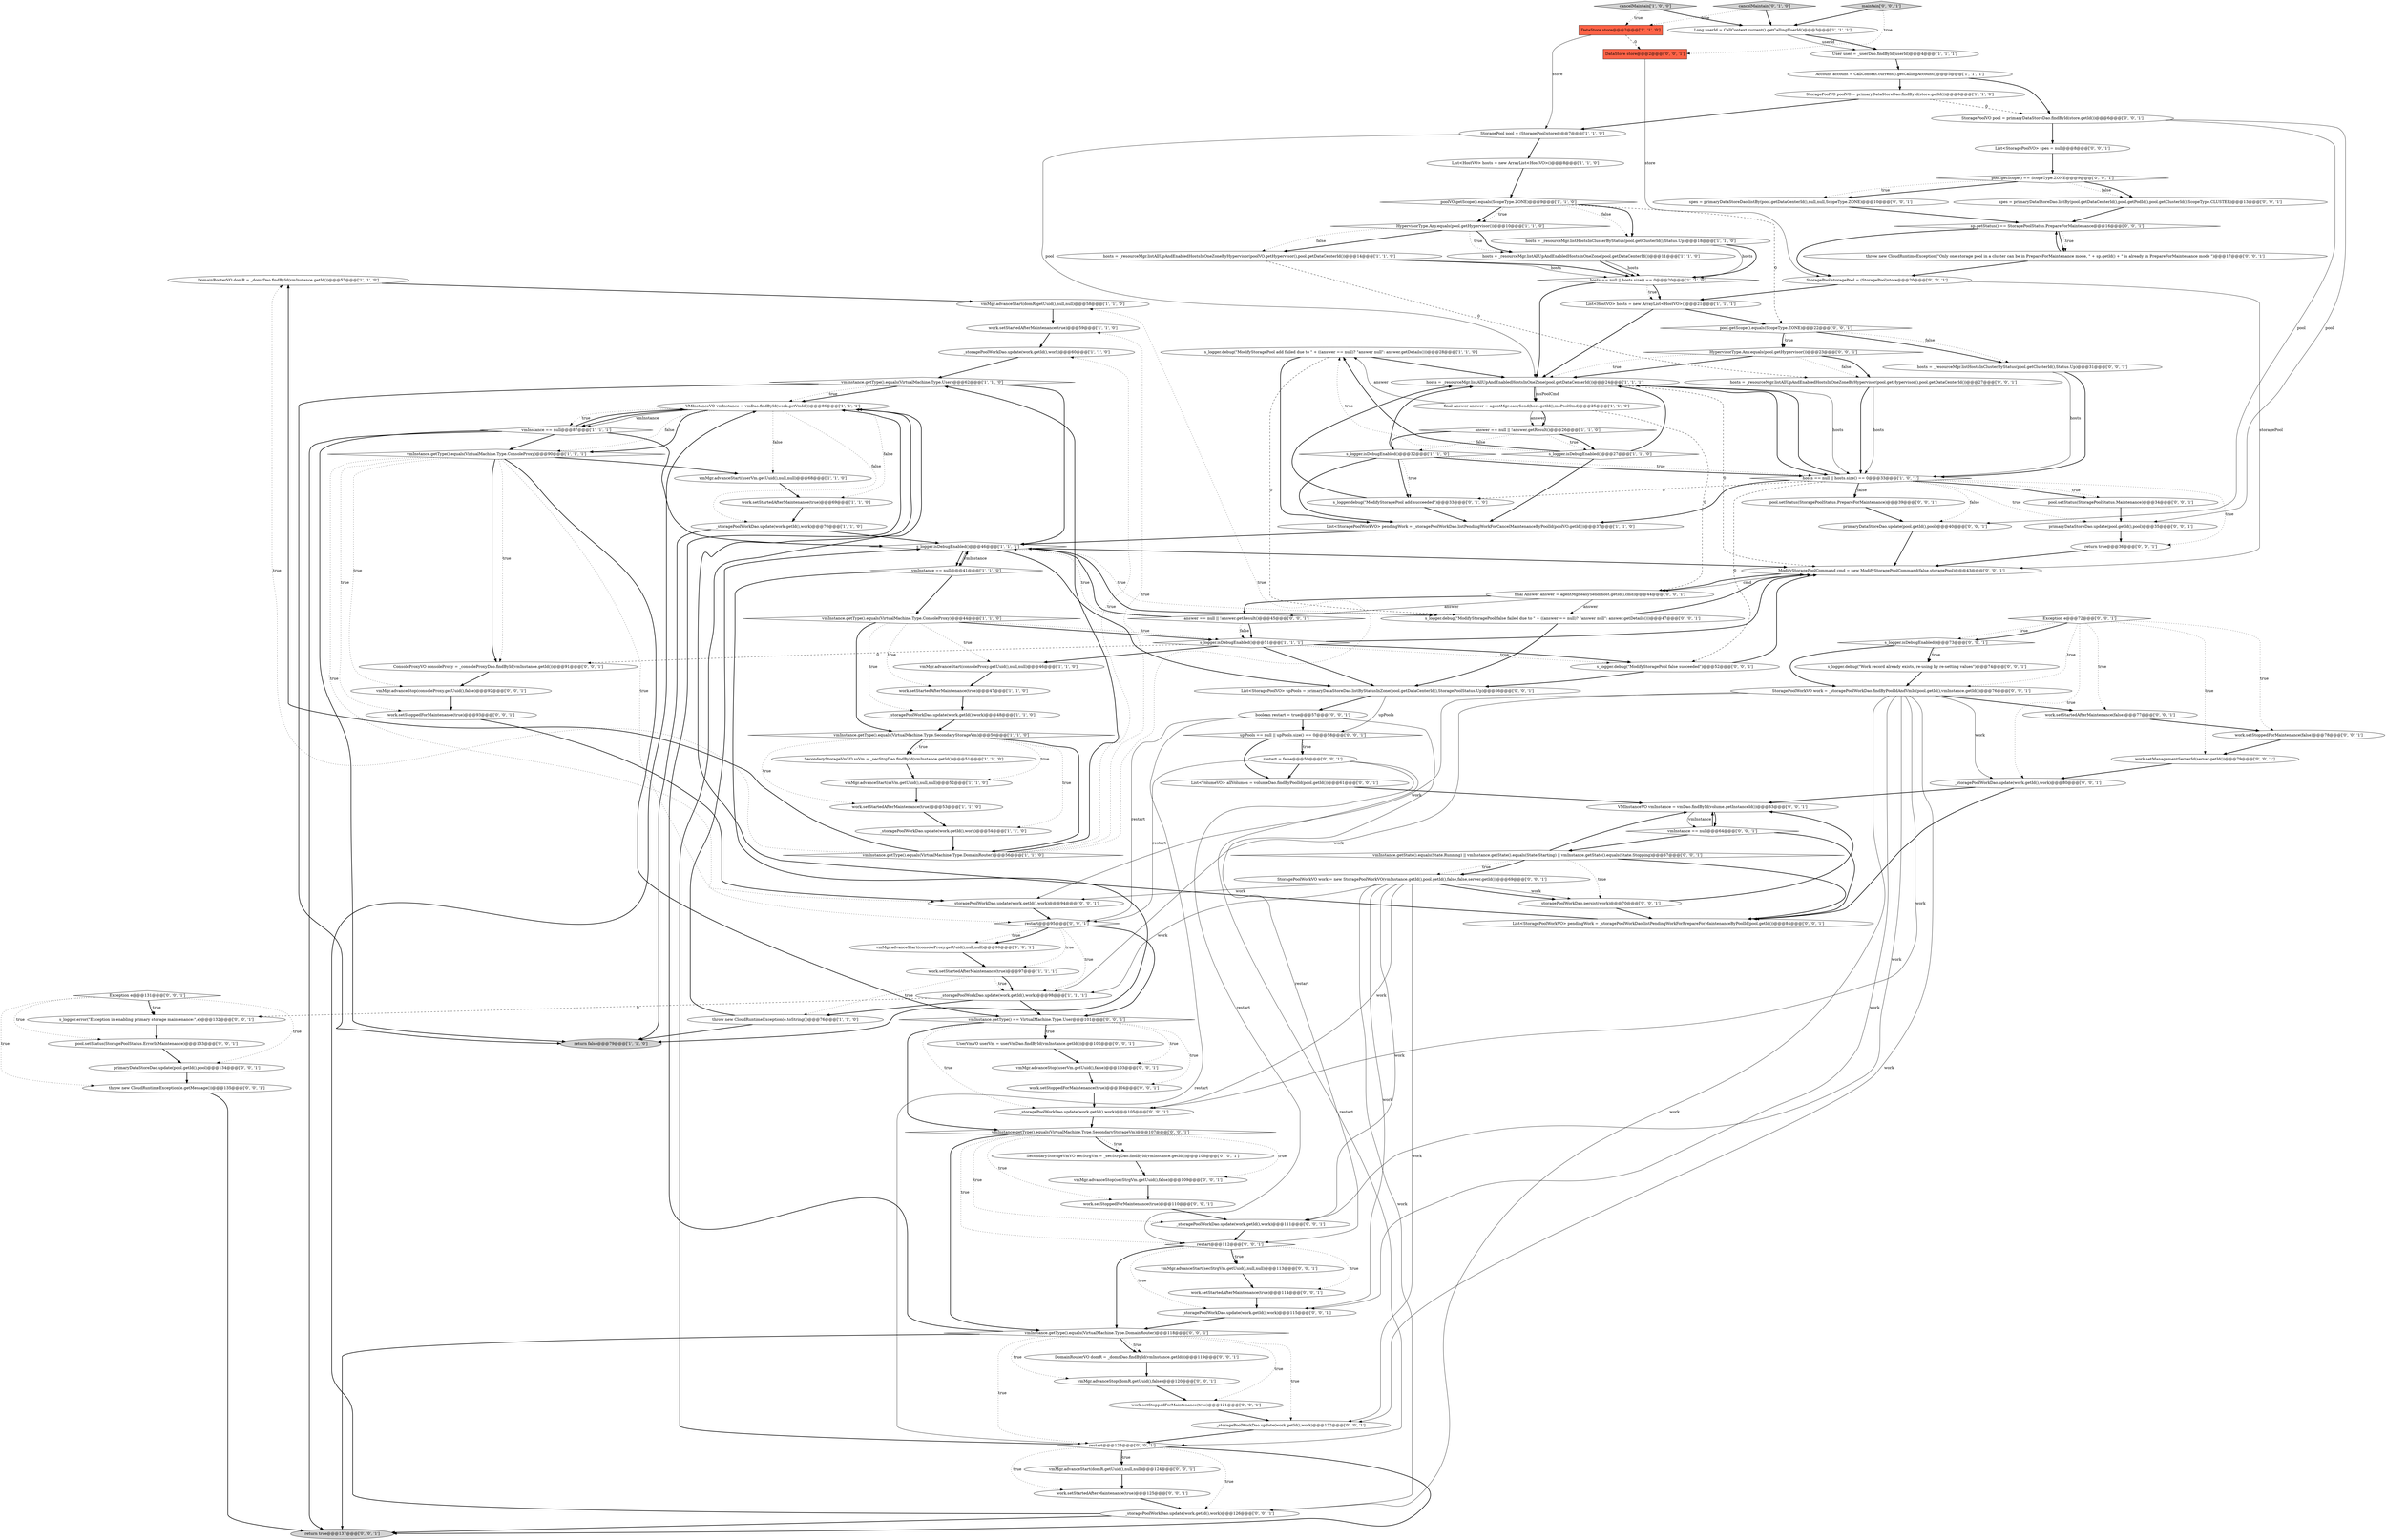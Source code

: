 digraph {
7 [style = filled, label = "DomainRouterVO domR = _domrDao.findById(vmInstance.getId())@@@57@@@['1', '1', '0']", fillcolor = white, shape = ellipse image = "AAA0AAABBB1BBB"];
129 [style = filled, label = "_storagePoolWorkDao.persist(work)@@@70@@@['0', '0', '1']", fillcolor = white, shape = ellipse image = "AAA0AAABBB3BBB"];
11 [style = filled, label = "work.setStartedAfterMaintenance(true)@@@47@@@['1', '1', '0']", fillcolor = white, shape = ellipse image = "AAA0AAABBB1BBB"];
6 [style = filled, label = "vmInstance.getType().equals(VirtualMachine.Type.User)@@@62@@@['1', '1', '0']", fillcolor = white, shape = diamond image = "AAA0AAABBB1BBB"];
72 [style = filled, label = "spes = primaryDataStoreDao.listBy(pool.getDataCenterId(),null,null,ScopeType.ZONE)@@@10@@@['0', '0', '1']", fillcolor = white, shape = ellipse image = "AAA0AAABBB3BBB"];
46 [style = filled, label = "hosts = _resourceMgr.listAllUpAndEnabledHostsInOneZone(pool.getDataCenterId())@@@11@@@['1', '1', '0']", fillcolor = white, shape = ellipse image = "AAA0AAABBB1BBB"];
93 [style = filled, label = "restart = false@@@59@@@['0', '0', '1']", fillcolor = white, shape = ellipse image = "AAA0AAABBB3BBB"];
22 [style = filled, label = "StoragePool pool = (StoragePool)store@@@7@@@['1', '1', '0']", fillcolor = white, shape = ellipse image = "AAA0AAABBB1BBB"];
8 [style = filled, label = "_storagePoolWorkDao.update(work.getId(),work)@@@60@@@['1', '1', '0']", fillcolor = white, shape = ellipse image = "AAA0AAABBB1BBB"];
109 [style = filled, label = "List<StoragePoolVO> spes = null@@@8@@@['0', '0', '1']", fillcolor = white, shape = ellipse image = "AAA0AAABBB3BBB"];
41 [style = filled, label = "work.setStartedAfterMaintenance(true)@@@69@@@['1', '1', '0']", fillcolor = white, shape = ellipse image = "AAA0AAABBB1BBB"];
94 [style = filled, label = "ModifyStoragePoolCommand cmd = new ModifyStoragePoolCommand(false,storagePool)@@@43@@@['0', '0', '1']", fillcolor = white, shape = ellipse image = "AAA0AAABBB3BBB"];
78 [style = filled, label = "boolean restart = true@@@57@@@['0', '0', '1']", fillcolor = white, shape = ellipse image = "AAA0AAABBB3BBB"];
95 [style = filled, label = "ConsoleProxyVO consoleProxy = _consoleProxyDao.findById(vmInstance.getId())@@@91@@@['0', '0', '1']", fillcolor = white, shape = ellipse image = "AAA0AAABBB3BBB"];
1 [style = filled, label = "_storagePoolWorkDao.update(work.getId(),work)@@@54@@@['1', '1', '0']", fillcolor = white, shape = ellipse image = "AAA0AAABBB1BBB"];
81 [style = filled, label = "throw new CloudRuntimeException(\"Only one storage pool in a cluster can be in PrepareForMaintenance mode, \" + sp.getId() + \" is already in PrepareForMaintenance mode \")@@@17@@@['0', '0', '1']", fillcolor = white, shape = ellipse image = "AAA0AAABBB3BBB"];
102 [style = filled, label = "restart@@@112@@@['0', '0', '1']", fillcolor = white, shape = diamond image = "AAA0AAABBB3BBB"];
62 [style = filled, label = "UserVmVO userVm = userVmDao.findById(vmInstance.getId())@@@102@@@['0', '0', '1']", fillcolor = white, shape = ellipse image = "AAA0AAABBB3BBB"];
18 [style = filled, label = "return false@@@79@@@['1', '1', '0']", fillcolor = lightgray, shape = ellipse image = "AAA0AAABBB1BBB"];
44 [style = filled, label = "answer == null || !answer.getResult()@@@26@@@['1', '1', '0']", fillcolor = white, shape = diamond image = "AAA0AAABBB1BBB"];
99 [style = filled, label = "StoragePoolWorkVO work = _storagePoolWorkDao.findByPoolIdAndVmId(pool.getId(),vmInstance.getId())@@@76@@@['0', '0', '1']", fillcolor = white, shape = ellipse image = "AAA0AAABBB3BBB"];
4 [style = filled, label = "work.setStartedAfterMaintenance(true)@@@53@@@['1', '1', '0']", fillcolor = white, shape = ellipse image = "AAA0AAABBB1BBB"];
57 [style = filled, label = "work.setStoppedForMaintenance(true)@@@104@@@['0', '0', '1']", fillcolor = white, shape = ellipse image = "AAA0AAABBB3BBB"];
108 [style = filled, label = "vmInstance.getState().equals(State.Running) || vmInstance.getState().equals(State.Starting) || vmInstance.getState().equals(State.Stopping)@@@67@@@['0', '0', '1']", fillcolor = white, shape = diamond image = "AAA0AAABBB3BBB"];
74 [style = filled, label = "vmInstance.getType().equals(VirtualMachine.Type.SecondaryStorageVm)@@@107@@@['0', '0', '1']", fillcolor = white, shape = diamond image = "AAA0AAABBB3BBB"];
50 [style = filled, label = "vmInstance.getType().equals(VirtualMachine.Type.SecondaryStorageVm)@@@50@@@['1', '1', '0']", fillcolor = white, shape = diamond image = "AAA0AAABBB1BBB"];
82 [style = filled, label = "work.setStoppedForMaintenance(false)@@@78@@@['0', '0', '1']", fillcolor = white, shape = ellipse image = "AAA0AAABBB3BBB"];
17 [style = filled, label = "User user = _userDao.findById(userId)@@@4@@@['1', '1', '1']", fillcolor = white, shape = ellipse image = "AAA0AAABBB1BBB"];
104 [style = filled, label = "_storagePoolWorkDao.update(work.getId(),work)@@@122@@@['0', '0', '1']", fillcolor = white, shape = ellipse image = "AAA0AAABBB3BBB"];
59 [style = filled, label = "vmMgr.advanceStart(domR.getUuid(),null,null)@@@124@@@['0', '0', '1']", fillcolor = white, shape = ellipse image = "AAA0AAABBB3BBB"];
16 [style = filled, label = "work.setStartedAfterMaintenance(true)@@@97@@@['1', '1', '1']", fillcolor = white, shape = ellipse image = "AAA0AAABBB1BBB"];
42 [style = filled, label = "List<HostVO> hosts = new ArrayList<HostVO>()@@@21@@@['1', '1', '1']", fillcolor = white, shape = ellipse image = "AAA0AAABBB1BBB"];
45 [style = filled, label = "_storagePoolWorkDao.update(work.getId(),work)@@@48@@@['1', '1', '0']", fillcolor = white, shape = ellipse image = "AAA0AAABBB1BBB"];
43 [style = filled, label = "throw new CloudRuntimeException(e.toString())@@@76@@@['1', '1', '0']", fillcolor = white, shape = ellipse image = "AAA0AAABBB1BBB"];
76 [style = filled, label = "vmMgr.advanceStop(consoleProxy.getUuid(),false)@@@92@@@['0', '0', '1']", fillcolor = white, shape = ellipse image = "AAA0AAABBB3BBB"];
63 [style = filled, label = "DomainRouterVO domR = _domrDao.findById(vmInstance.getId())@@@119@@@['0', '0', '1']", fillcolor = white, shape = ellipse image = "AAA0AAABBB3BBB"];
66 [style = filled, label = "_storagePoolWorkDao.update(work.getId(),work)@@@94@@@['0', '0', '1']", fillcolor = white, shape = ellipse image = "AAA0AAABBB3BBB"];
36 [style = filled, label = "SecondaryStorageVmVO ssVm = _secStrgDao.findById(vmInstance.getId())@@@51@@@['1', '1', '0']", fillcolor = white, shape = ellipse image = "AAA0AAABBB1BBB"];
54 [style = filled, label = "work.setStartedAfterMaintenance(false)@@@77@@@['0', '0', '1']", fillcolor = white, shape = ellipse image = "AAA0AAABBB3BBB"];
75 [style = filled, label = "vmMgr.advanceStart(secStrgVm.getUuid(),null,null)@@@113@@@['0', '0', '1']", fillcolor = white, shape = ellipse image = "AAA0AAABBB3BBB"];
53 [style = filled, label = "s_logger.isDebugEnabled()@@@73@@@['0', '0', '1']", fillcolor = white, shape = diamond image = "AAA0AAABBB3BBB"];
122 [style = filled, label = "HypervisorType.Any.equals(pool.getHypervisor())@@@23@@@['0', '0', '1']", fillcolor = white, shape = diamond image = "AAA0AAABBB3BBB"];
64 [style = filled, label = "vmMgr.advanceStop(userVm.getUuid(),false)@@@103@@@['0', '0', '1']", fillcolor = white, shape = ellipse image = "AAA0AAABBB3BBB"];
127 [style = filled, label = "_storagePoolWorkDao.update(work.getId(),work)@@@115@@@['0', '0', '1']", fillcolor = white, shape = ellipse image = "AAA0AAABBB3BBB"];
10 [style = filled, label = "s_logger.debug(\"ModifyStoragePool add failed due to \" + ((answer == null)? \"answer null\": answer.getDetails()))@@@28@@@['1', '1', '0']", fillcolor = white, shape = ellipse image = "AAA0AAABBB1BBB"];
119 [style = filled, label = "upPools == null || upPools.size() == 0@@@58@@@['0', '0', '1']", fillcolor = white, shape = diamond image = "AAA0AAABBB3BBB"];
113 [style = filled, label = "primaryDataStoreDao.update(pool.getId(),pool)@@@35@@@['0', '0', '1']", fillcolor = white, shape = ellipse image = "AAA0AAABBB3BBB"];
19 [style = filled, label = "cancelMaintain['1', '0', '0']", fillcolor = lightgray, shape = diamond image = "AAA0AAABBB1BBB"];
92 [style = filled, label = "sp.getStatus() == StoragePoolStatus.PrepareForMaintenance@@@16@@@['0', '0', '1']", fillcolor = white, shape = diamond image = "AAA0AAABBB3BBB"];
38 [style = filled, label = "final Answer answer = agentMgr.easySend(host.getId(),msPoolCmd)@@@25@@@['1', '1', '0']", fillcolor = white, shape = ellipse image = "AAA0AAABBB1BBB"];
111 [style = filled, label = "answer == null || !answer.getResult()@@@45@@@['0', '0', '1']", fillcolor = white, shape = diamond image = "AAA0AAABBB3BBB"];
67 [style = filled, label = "work.setStartedAfterMaintenance(true)@@@125@@@['0', '0', '1']", fillcolor = white, shape = ellipse image = "AAA0AAABBB3BBB"];
30 [style = filled, label = "s_logger.isDebugEnabled()@@@27@@@['1', '1', '0']", fillcolor = white, shape = diamond image = "AAA0AAABBB1BBB"];
69 [style = filled, label = "_storagePoolWorkDao.update(work.getId(),work)@@@105@@@['0', '0', '1']", fillcolor = white, shape = ellipse image = "AAA0AAABBB3BBB"];
118 [style = filled, label = "s_logger.debug(\"Work record already exists, re-using by re-setting values\")@@@74@@@['0', '0', '1']", fillcolor = white, shape = ellipse image = "AAA0AAABBB3BBB"];
5 [style = filled, label = "vmMgr.advanceStart(domR.getUuid(),null,null)@@@58@@@['1', '1', '0']", fillcolor = white, shape = ellipse image = "AAA0AAABBB1BBB"];
83 [style = filled, label = "throw new CloudRuntimeException(e.getMessage())@@@135@@@['0', '0', '1']", fillcolor = white, shape = ellipse image = "AAA0AAABBB3BBB"];
61 [style = filled, label = "Exception e@@@72@@@['0', '0', '1']", fillcolor = white, shape = diamond image = "AAA0AAABBB3BBB"];
103 [style = filled, label = "StoragePoolWorkVO work = new StoragePoolWorkVO(vmInstance.getId(),pool.getId(),false,false,server.getId())@@@69@@@['0', '0', '1']", fillcolor = white, shape = ellipse image = "AAA0AAABBB3BBB"];
0 [style = filled, label = "vmMgr.advanceStart(consoleProxy.getUuid(),null,null)@@@46@@@['1', '1', '0']", fillcolor = white, shape = ellipse image = "AAA0AAABBB1BBB"];
24 [style = filled, label = "vmMgr.advanceStart(ssVm.getUuid(),null,null)@@@52@@@['1', '1', '0']", fillcolor = white, shape = ellipse image = "AAA0AAABBB1BBB"];
27 [style = filled, label = "vmInstance == null@@@41@@@['1', '1', '0']", fillcolor = white, shape = diamond image = "AAA0AAABBB1BBB"];
87 [style = filled, label = "restart@@@95@@@['0', '0', '1']", fillcolor = white, shape = diamond image = "AAA0AAABBB3BBB"];
37 [style = filled, label = "vmMgr.advanceStart(userVm.getUuid(),null,null)@@@68@@@['1', '1', '0']", fillcolor = white, shape = ellipse image = "AAA0AAABBB1BBB"];
88 [style = filled, label = "work.setStoppedForMaintenance(true)@@@121@@@['0', '0', '1']", fillcolor = white, shape = ellipse image = "AAA0AAABBB3BBB"];
97 [style = filled, label = "StoragePool storagePool = (StoragePool)store@@@20@@@['0', '0', '1']", fillcolor = white, shape = ellipse image = "AAA0AAABBB3BBB"];
34 [style = filled, label = "s_logger.isDebugEnabled()@@@51@@@['1', '1', '1']", fillcolor = white, shape = diamond image = "AAA0AAABBB1BBB"];
49 [style = filled, label = "hosts = _resourceMgr.listAllUpAndEnabledHostsInOneZoneByHypervisor(poolVO.getHypervisor(),pool.getDataCenterId())@@@14@@@['1', '1', '0']", fillcolor = white, shape = ellipse image = "AAA0AAABBB1BBB"];
116 [style = filled, label = "vmInstance.getType().equals(VirtualMachine.Type.DomainRouter)@@@118@@@['0', '0', '1']", fillcolor = white, shape = diamond image = "AAA0AAABBB3BBB"];
60 [style = filled, label = "pool.setStatus(StoragePoolStatus.PrepareForMaintenance)@@@39@@@['0', '0', '1']", fillcolor = white, shape = ellipse image = "AAA0AAABBB3BBB"];
98 [style = filled, label = "work.setStartedAfterMaintenance(true)@@@114@@@['0', '0', '1']", fillcolor = white, shape = ellipse image = "AAA0AAABBB3BBB"];
26 [style = filled, label = "vmInstance == null@@@87@@@['1', '1', '1']", fillcolor = white, shape = diamond image = "AAA0AAABBB1BBB"];
110 [style = filled, label = "vmMgr.advanceStop(domR.getUuid(),false)@@@120@@@['0', '0', '1']", fillcolor = white, shape = ellipse image = "AAA0AAABBB3BBB"];
40 [style = filled, label = "vmInstance.getType().equals(VirtualMachine.Type.ConsoleProxy)@@@90@@@['1', '1', '1']", fillcolor = white, shape = diamond image = "AAA0AAABBB1BBB"];
68 [style = filled, label = "Exception e@@@131@@@['0', '0', '1']", fillcolor = white, shape = diamond image = "AAA0AAABBB3BBB"];
115 [style = filled, label = "pool.setStatus(StoragePoolStatus.ErrorInMaintenance)@@@133@@@['0', '0', '1']", fillcolor = white, shape = ellipse image = "AAA0AAABBB3BBB"];
56 [style = filled, label = "VMInstanceVO vmInstance = vmDao.findById(volume.getInstanceId())@@@63@@@['0', '0', '1']", fillcolor = white, shape = ellipse image = "AAA0AAABBB3BBB"];
107 [style = filled, label = "s_logger.debug(\"ModifyStoragePool false failed due to \" + ((answer == null)? \"answer null\": answer.getDetails()))@@@47@@@['0', '0', '1']", fillcolor = white, shape = ellipse image = "AAA0AAABBB3BBB"];
89 [style = filled, label = "pool.getScope().equals(ScopeType.ZONE)@@@22@@@['0', '0', '1']", fillcolor = white, shape = diamond image = "AAA0AAABBB3BBB"];
126 [style = filled, label = "pool.getScope() == ScopeType.ZONE@@@9@@@['0', '0', '1']", fillcolor = white, shape = diamond image = "AAA0AAABBB3BBB"];
125 [style = filled, label = "restart@@@123@@@['0', '0', '1']", fillcolor = white, shape = diamond image = "AAA0AAABBB3BBB"];
52 [style = filled, label = "s_logger.debug(\"ModifyStoragePool add succeeded\")@@@33@@@['0', '1', '0']", fillcolor = white, shape = ellipse image = "AAA1AAABBB2BBB"];
55 [style = filled, label = "primaryDataStoreDao.update(pool.getId(),pool)@@@40@@@['0', '0', '1']", fillcolor = white, shape = ellipse image = "AAA0AAABBB3BBB"];
130 [style = filled, label = "_storagePoolWorkDao.update(work.getId(),work)@@@111@@@['0', '0', '1']", fillcolor = white, shape = ellipse image = "AAA0AAABBB3BBB"];
77 [style = filled, label = "work.setStoppedForMaintenance(true)@@@93@@@['0', '0', '1']", fillcolor = white, shape = ellipse image = "AAA0AAABBB3BBB"];
14 [style = filled, label = "hosts == null || hosts.size() == 0@@@20@@@['1', '1', '0']", fillcolor = white, shape = diamond image = "AAA0AAABBB1BBB"];
121 [style = filled, label = "primaryDataStoreDao.update(pool.getId(),pool)@@@134@@@['0', '0', '1']", fillcolor = white, shape = ellipse image = "AAA0AAABBB3BBB"];
29 [style = filled, label = "s_logger.isDebugEnabled()@@@32@@@['1', '1', '0']", fillcolor = white, shape = diamond image = "AAA0AAABBB1BBB"];
31 [style = filled, label = "List<HostVO> hosts = new ArrayList<HostVO>()@@@8@@@['1', '1', '0']", fillcolor = white, shape = ellipse image = "AAA0AAABBB1BBB"];
73 [style = filled, label = "s_logger.error(\"Exception in enabling primary storage maintenance:\",e)@@@132@@@['0', '0', '1']", fillcolor = white, shape = ellipse image = "AAA0AAABBB3BBB"];
96 [style = filled, label = "DataStore store@@@2@@@['0', '0', '1']", fillcolor = tomato, shape = box image = "AAA0AAABBB3BBB"];
91 [style = filled, label = "List<VolumeVO> allVolumes = volumeDao.findByPoolId(pool.getId())@@@61@@@['0', '0', '1']", fillcolor = white, shape = ellipse image = "AAA0AAABBB3BBB"];
33 [style = filled, label = "List<StoragePoolWorkVO> pendingWork = _storagePoolWorkDao.listPendingWorkForCancelMaintenanceByPoolId(poolVO.getId())@@@37@@@['1', '1', '0']", fillcolor = white, shape = ellipse image = "AAA0AAABBB1BBB"];
100 [style = filled, label = "List<StoragePoolWorkVO> pendingWork = _storagePoolWorkDao.listPendingWorkForPrepareForMaintenanceByPoolId(pool.getId())@@@84@@@['0', '0', '1']", fillcolor = white, shape = ellipse image = "AAA0AAABBB3BBB"];
71 [style = filled, label = "spes = primaryDataStoreDao.listBy(pool.getDataCenterId(),pool.getPodId(),pool.getClusterId(),ScopeType.CLUSTER)@@@13@@@['0', '0', '1']", fillcolor = white, shape = ellipse image = "AAA0AAABBB3BBB"];
112 [style = filled, label = "vmMgr.advanceStart(consoleProxy.getUuid(),null,null)@@@96@@@['0', '0', '1']", fillcolor = white, shape = ellipse image = "AAA0AAABBB3BBB"];
12 [style = filled, label = "poolVO.getScope().equals(ScopeType.ZONE)@@@9@@@['1', '1', '0']", fillcolor = white, shape = diamond image = "AAA0AAABBB1BBB"];
79 [style = filled, label = "_storagePoolWorkDao.update(work.getId(),work)@@@126@@@['0', '0', '1']", fillcolor = white, shape = ellipse image = "AAA0AAABBB3BBB"];
80 [style = filled, label = "pool.setStatus(StoragePoolStatus.Maintenance)@@@34@@@['0', '0', '1']", fillcolor = white, shape = ellipse image = "AAA0AAABBB3BBB"];
47 [style = filled, label = "hosts = _resourceMgr.listHostsInClusterByStatus(pool.getClusterId(),Status.Up)@@@18@@@['1', '1', '0']", fillcolor = white, shape = ellipse image = "AAA0AAABBB1BBB"];
9 [style = filled, label = "DataStore store@@@2@@@['1', '1', '0']", fillcolor = tomato, shape = box image = "AAA0AAABBB1BBB"];
120 [style = filled, label = "return true@@@137@@@['0', '0', '1']", fillcolor = lightgray, shape = ellipse image = "AAA0AAABBB3BBB"];
39 [style = filled, label = "HypervisorType.Any.equals(pool.getHypervisor())@@@10@@@['1', '1', '0']", fillcolor = white, shape = diamond image = "AAA0AAABBB1BBB"];
105 [style = filled, label = "vmMgr.advanceStop(secStrgVm.getUuid(),false)@@@109@@@['0', '0', '1']", fillcolor = white, shape = ellipse image = "AAA0AAABBB3BBB"];
32 [style = filled, label = "hosts = _resourceMgr.listAllUpAndEnabledHostsInOneZone(pool.getDataCenterId())@@@24@@@['1', '1', '1']", fillcolor = white, shape = ellipse image = "AAA0AAABBB1BBB"];
25 [style = filled, label = "StoragePoolVO poolVO = primaryDataStoreDao.findById(store.getId())@@@6@@@['1', '1', '0']", fillcolor = white, shape = ellipse image = "AAA0AAABBB1BBB"];
123 [style = filled, label = "vmInstance.getType() == VirtualMachine.Type.User@@@101@@@['0', '0', '1']", fillcolor = white, shape = diamond image = "AAA0AAABBB3BBB"];
58 [style = filled, label = "_storagePoolWorkDao.update(work.getId(),work)@@@80@@@['0', '0', '1']", fillcolor = white, shape = ellipse image = "AAA0AAABBB3BBB"];
85 [style = filled, label = "StoragePoolVO pool = primaryDataStoreDao.findById(store.getId())@@@6@@@['0', '0', '1']", fillcolor = white, shape = ellipse image = "AAA0AAABBB3BBB"];
70 [style = filled, label = "work.setManagementServerId(server.getId())@@@79@@@['0', '0', '1']", fillcolor = white, shape = ellipse image = "AAA0AAABBB3BBB"];
128 [style = filled, label = "s_logger.debug(\"ModifyStoragePool false succeeded\")@@@52@@@['0', '0', '1']", fillcolor = white, shape = ellipse image = "AAA0AAABBB3BBB"];
13 [style = filled, label = "work.setStartedAfterMaintenance(true)@@@59@@@['1', '1', '0']", fillcolor = white, shape = ellipse image = "AAA0AAABBB1BBB"];
106 [style = filled, label = "maintain['0', '0', '1']", fillcolor = lightgray, shape = diamond image = "AAA0AAABBB3BBB"];
3 [style = filled, label = "Long userId = CallContext.current().getCallingUserId()@@@3@@@['1', '1', '1']", fillcolor = white, shape = ellipse image = "AAA0AAABBB1BBB"];
23 [style = filled, label = "vmInstance.getType().equals(VirtualMachine.Type.DomainRouter)@@@56@@@['1', '1', '0']", fillcolor = white, shape = diamond image = "AAA0AAABBB1BBB"];
117 [style = filled, label = "return true@@@36@@@['0', '0', '1']", fillcolor = white, shape = ellipse image = "AAA0AAABBB3BBB"];
84 [style = filled, label = "vmInstance == null@@@64@@@['0', '0', '1']", fillcolor = white, shape = diamond image = "AAA0AAABBB3BBB"];
15 [style = filled, label = "_storagePoolWorkDao.update(work.getId(),work)@@@70@@@['1', '1', '0']", fillcolor = white, shape = ellipse image = "AAA0AAABBB1BBB"];
21 [style = filled, label = "VMInstanceVO vmInstance = vmDao.findById(work.getVmId())@@@86@@@['1', '1', '1']", fillcolor = white, shape = ellipse image = "AAA0AAABBB1BBB"];
35 [style = filled, label = "s_logger.isDebugEnabled()@@@46@@@['1', '1', '1']", fillcolor = white, shape = diamond image = "AAA0AAABBB1BBB"];
28 [style = filled, label = "_storagePoolWorkDao.update(work.getId(),work)@@@98@@@['1', '1', '1']", fillcolor = white, shape = ellipse image = "AAA0AAABBB1BBB"];
20 [style = filled, label = "hosts == null || hosts.size() == 0@@@33@@@['1', '0', '1']", fillcolor = white, shape = diamond image = "AAA0AAABBB1BBB"];
65 [style = filled, label = "final Answer answer = agentMgr.easySend(host.getId(),cmd)@@@44@@@['0', '0', '1']", fillcolor = white, shape = ellipse image = "AAA0AAABBB3BBB"];
114 [style = filled, label = "List<StoragePoolVO> upPools = primaryDataStoreDao.listByStatusInZone(pool.getDataCenterId(),StoragePoolStatus.Up)@@@56@@@['0', '0', '1']", fillcolor = white, shape = ellipse image = "AAA0AAABBB3BBB"];
48 [style = filled, label = "Account account = CallContext.current().getCallingAccount()@@@5@@@['1', '1', '1']", fillcolor = white, shape = ellipse image = "AAA0AAABBB1BBB"];
124 [style = filled, label = "SecondaryStorageVmVO secStrgVm = _secStrgDao.findById(vmInstance.getId())@@@108@@@['0', '0', '1']", fillcolor = white, shape = ellipse image = "AAA0AAABBB3BBB"];
101 [style = filled, label = "work.setStoppedForMaintenance(true)@@@110@@@['0', '0', '1']", fillcolor = white, shape = ellipse image = "AAA0AAABBB3BBB"];
90 [style = filled, label = "hosts = _resourceMgr.listAllUpAndEnabledHostsInOneZoneByHypervisor(pool.getHypervisor(),pool.getDataCenterId())@@@27@@@['0', '0', '1']", fillcolor = white, shape = ellipse image = "AAA0AAABBB3BBB"];
51 [style = filled, label = "cancelMaintain['0', '1', '0']", fillcolor = lightgray, shape = diamond image = "AAA0AAABBB2BBB"];
2 [style = filled, label = "vmInstance.getType().equals(VirtualMachine.Type.ConsoleProxy)@@@44@@@['1', '1', '0']", fillcolor = white, shape = diamond image = "AAA0AAABBB1BBB"];
86 [style = filled, label = "hosts = _resourceMgr.listHostsInClusterByStatus(pool.getClusterId(),Status.Up)@@@31@@@['0', '0', '1']", fillcolor = white, shape = ellipse image = "AAA0AAABBB3BBB"];
19->3 [style = bold, label=""];
20->60 [style = bold, label=""];
117->94 [style = bold, label=""];
122->90 [style = dotted, label="false"];
99->54 [style = bold, label=""];
52->33 [style = bold, label=""];
20->113 [style = dotted, label="true"];
74->124 [style = dotted, label="true"];
79->120 [style = bold, label=""];
35->27 [style = solid, label="vmInstance"];
125->59 [style = dotted, label="true"];
14->32 [style = bold, label=""];
41->15 [style = bold, label=""];
99->79 [style = solid, label="work"];
42->32 [style = bold, label=""];
64->57 [style = bold, label=""];
99->130 [style = solid, label="work"];
110->88 [style = bold, label=""];
114->119 [style = solid, label="upPools"];
26->35 [style = bold, label=""];
44->30 [style = dotted, label="true"];
108->103 [style = dotted, label="true"];
32->20 [style = solid, label="hosts"];
20->128 [style = dashed, label="0"];
2->34 [style = bold, label=""];
123->62 [style = dotted, label="true"];
69->74 [style = bold, label=""];
22->31 [style = bold, label=""];
1->23 [style = bold, label=""];
67->79 [style = bold, label=""];
119->93 [style = bold, label=""];
116->88 [style = dotted, label="true"];
125->59 [style = bold, label=""];
96->97 [style = solid, label="store"];
12->89 [style = dashed, label="0"];
5->13 [style = bold, label=""];
116->120 [style = bold, label=""];
81->92 [style = bold, label=""];
112->16 [style = bold, label=""];
23->7 [style = dotted, label="true"];
26->120 [style = bold, label=""];
6->21 [style = bold, label=""];
25->85 [style = dashed, label="0"];
99->104 [style = solid, label="work"];
3->17 [style = bold, label=""];
28->43 [style = bold, label=""];
52->32 [style = bold, label=""];
71->92 [style = bold, label=""];
100->21 [style = bold, label=""];
29->32 [style = bold, label=""];
111->35 [style = dotted, label="true"];
61->53 [style = dotted, label="true"];
21->26 [style = bold, label=""];
53->99 [style = bold, label=""];
26->40 [style = bold, label=""];
97->94 [style = solid, label="storagePool"];
60->55 [style = bold, label=""];
63->110 [style = bold, label=""];
44->30 [style = bold, label=""];
68->73 [style = bold, label=""];
23->13 [style = dotted, label="true"];
116->110 [style = dotted, label="true"];
68->121 [style = dotted, label="true"];
2->34 [style = dotted, label="true"];
74->102 [style = dotted, label="true"];
86->20 [style = solid, label="hosts"];
36->24 [style = bold, label=""];
16->28 [style = bold, label=""];
57->69 [style = bold, label=""];
61->70 [style = dotted, label="true"];
82->70 [style = bold, label=""];
116->63 [style = dotted, label="true"];
32->94 [style = dashed, label="0"];
29->33 [style = bold, label=""];
48->25 [style = bold, label=""];
107->114 [style = bold, label=""];
61->58 [style = dotted, label="true"];
40->95 [style = dotted, label="true"];
85->113 [style = solid, label="pool"];
21->37 [style = dotted, label="false"];
61->54 [style = dotted, label="true"];
93->125 [style = solid, label="restart"];
87->112 [style = dotted, label="true"];
89->122 [style = bold, label=""];
89->86 [style = bold, label=""];
99->69 [style = solid, label="work"];
12->39 [style = bold, label=""];
102->116 [style = bold, label=""];
26->18 [style = bold, label=""];
32->38 [style = bold, label=""];
26->21 [style = bold, label=""];
98->127 [style = bold, label=""];
89->86 [style = dotted, label="false"];
21->15 [style = dotted, label="false"];
38->44 [style = solid, label="answer"];
108->100 [style = bold, label=""];
30->10 [style = dotted, label="true"];
78->125 [style = solid, label="restart"];
94->65 [style = solid, label="cmd"];
20->32 [style = bold, label=""];
76->77 [style = bold, label=""];
74->124 [style = bold, label=""];
46->14 [style = solid, label="hosts"];
81->97 [style = bold, label=""];
123->62 [style = bold, label=""];
109->126 [style = bold, label=""];
58->56 [style = bold, label=""];
50->24 [style = dotted, label="true"];
126->71 [style = dotted, label="false"];
106->96 [style = dotted, label="true"];
34->95 [style = dashed, label="0"];
12->47 [style = bold, label=""];
103->79 [style = solid, label="work"];
53->118 [style = bold, label=""];
0->11 [style = bold, label=""];
51->9 [style = dotted, label="true"];
50->4 [style = dotted, label="true"];
95->76 [style = bold, label=""];
103->129 [style = solid, label="work"];
4->1 [style = bold, label=""];
108->129 [style = dotted, label="true"];
103->130 [style = solid, label="work"];
32->20 [style = bold, label=""];
48->85 [style = bold, label=""];
44->29 [style = bold, label=""];
33->35 [style = bold, label=""];
108->56 [style = bold, label=""];
59->67 [style = bold, label=""];
119->93 [style = dotted, label="true"];
73->115 [style = bold, label=""];
103->129 [style = bold, label=""];
103->66 [style = solid, label="work"];
50->36 [style = dotted, label="true"];
16->43 [style = dotted, label="true"];
93->102 [style = solid, label="restart"];
91->56 [style = bold, label=""];
101->130 [style = bold, label=""];
87->123 [style = bold, label=""];
123->74 [style = bold, label=""];
49->14 [style = bold, label=""];
20->117 [style = dotted, label="true"];
126->72 [style = dotted, label="true"];
93->91 [style = bold, label=""];
119->91 [style = bold, label=""];
99->28 [style = solid, label="work"];
122->32 [style = bold, label=""];
77->66 [style = bold, label=""];
88->104 [style = bold, label=""];
85->55 [style = solid, label="pool"];
43->18 [style = bold, label=""];
84->56 [style = bold, label=""];
47->14 [style = solid, label="hosts"];
125->21 [style = bold, label=""];
68->73 [style = dotted, label="true"];
103->69 [style = solid, label="work"];
39->46 [style = dotted, label="true"];
17->48 [style = bold, label=""];
40->123 [style = bold, label=""];
29->20 [style = dotted, label="true"];
123->69 [style = dotted, label="true"];
111->34 [style = bold, label=""];
70->58 [style = bold, label=""];
3->17 [style = solid, label="userId"];
99->127 [style = solid, label="work"];
50->36 [style = bold, label=""];
129->100 [style = bold, label=""];
21->40 [style = bold, label=""];
72->92 [style = bold, label=""];
50->1 [style = dotted, label="true"];
6->18 [style = bold, label=""];
32->38 [style = solid, label="msPoolCmd"];
11->45 [style = bold, label=""];
37->41 [style = bold, label=""];
116->63 [style = bold, label=""];
12->47 [style = dotted, label="false"];
39->49 [style = bold, label=""];
97->42 [style = bold, label=""];
65->107 [style = solid, label="answer"];
61->99 [style = dotted, label="true"];
40->76 [style = dotted, label="true"];
44->29 [style = dotted, label="false"];
9->96 [style = dashed, label="0"];
129->56 [style = bold, label=""];
89->122 [style = dotted, label="true"];
15->18 [style = bold, label=""];
35->107 [style = bold, label=""];
84->108 [style = bold, label=""];
78->119 [style = bold, label=""];
87->112 [style = bold, label=""];
124->105 [style = bold, label=""];
103->127 [style = solid, label="work"];
99->66 [style = solid, label="work"];
20->80 [style = dotted, label="true"];
2->45 [style = dotted, label="true"];
24->4 [style = bold, label=""];
20->60 [style = dotted, label="false"];
65->111 [style = bold, label=""];
10->107 [style = dashed, label="0"];
42->89 [style = bold, label=""];
23->5 [style = dotted, label="true"];
108->103 [style = bold, label=""];
68->115 [style = dotted, label="true"];
90->20 [style = solid, label="hosts"];
20->80 [style = bold, label=""];
106->3 [style = bold, label=""];
31->12 [style = bold, label=""];
8->6 [style = bold, label=""];
104->125 [style = bold, label=""];
19->9 [style = dotted, label="true"];
21->41 [style = dotted, label="false"];
56->84 [style = bold, label=""];
102->75 [style = bold, label=""];
35->27 [style = bold, label=""];
20->52 [style = dashed, label="0"];
43->35 [style = bold, label=""];
65->111 [style = solid, label="answer"];
49->90 [style = dashed, label="0"];
103->104 [style = solid, label="work"];
30->33 [style = bold, label=""];
23->6 [style = bold, label=""];
92->97 [style = bold, label=""];
61->53 [style = bold, label=""];
22->32 [style = solid, label="pool"];
9->22 [style = solid, label="store"];
56->84 [style = solid, label="vmInstance"];
103->28 [style = solid, label="work"];
46->14 [style = bold, label=""];
38->44 [style = bold, label=""];
15->35 [style = bold, label=""];
79->21 [style = bold, label=""];
30->32 [style = bold, label=""];
116->125 [style = dotted, label="true"];
68->83 [style = dotted, label="true"];
92->81 [style = bold, label=""];
111->35 [style = bold, label=""];
58->100 [style = bold, label=""];
38->10 [style = solid, label="answer"];
28->73 [style = dashed, label="0"];
90->20 [style = bold, label=""];
7->5 [style = bold, label=""];
6->21 [style = dotted, label="true"];
126->71 [style = bold, label=""];
128->94 [style = bold, label=""];
38->65 [style = dashed, label="0"];
50->23 [style = bold, label=""];
125->79 [style = dotted, label="true"];
13->8 [style = bold, label=""];
74->105 [style = dotted, label="true"];
45->50 [style = bold, label=""];
80->113 [style = bold, label=""];
40->95 [style = bold, label=""];
118->99 [style = bold, label=""];
83->120 [style = bold, label=""];
20->33 [style = bold, label=""];
14->42 [style = dotted, label="true"];
74->130 [style = dotted, label="true"];
29->20 [style = bold, label=""];
111->34 [style = dotted, label="false"];
55->94 [style = bold, label=""];
130->102 [style = bold, label=""];
12->39 [style = dotted, label="true"];
2->11 [style = dotted, label="true"];
16->28 [style = dotted, label="true"];
29->52 [style = bold, label=""];
10->32 [style = bold, label=""];
93->87 [style = solid, label="restart"];
102->98 [style = dotted, label="true"];
102->127 [style = dotted, label="true"];
94->65 [style = bold, label=""];
14->42 [style = bold, label=""];
114->78 [style = bold, label=""];
49->14 [style = solid, label="hosts"];
40->77 [style = dotted, label="true"];
102->75 [style = dotted, label="true"];
62->64 [style = bold, label=""];
105->101 [style = bold, label=""];
85->109 [style = bold, label=""];
29->52 [style = dotted, label="true"];
86->20 [style = bold, label=""];
35->114 [style = bold, label=""];
75->98 [style = bold, label=""];
92->81 [style = dotted, label="true"];
116->21 [style = bold, label=""];
21->40 [style = dotted, label="false"];
30->10 [style = bold, label=""];
107->94 [style = bold, label=""];
78->102 [style = solid, label="restart"];
28->123 [style = bold, label=""];
35->107 [style = dotted, label="true"];
87->16 [style = dotted, label="true"];
21->26 [style = solid, label="vmInstance"];
34->0 [style = bold, label=""];
51->3 [style = bold, label=""];
122->90 [style = bold, label=""];
123->57 [style = dotted, label="true"];
27->35 [style = bold, label=""];
84->100 [style = bold, label=""];
20->55 [style = dotted, label="false"];
128->114 [style = bold, label=""];
34->94 [style = bold, label=""];
113->117 [style = bold, label=""];
21->26 [style = dotted, label="true"];
125->67 [style = dotted, label="true"];
87->28 [style = dotted, label="true"];
34->128 [style = dotted, label="true"];
127->116 [style = bold, label=""];
54->82 [style = bold, label=""];
23->8 [style = dotted, label="true"];
34->128 [style = bold, label=""];
53->118 [style = dotted, label="true"];
125->120 [style = bold, label=""];
40->37 [style = bold, label=""];
40->87 [style = dotted, label="true"];
23->7 [style = bold, label=""];
27->18 [style = bold, label=""];
122->32 [style = dotted, label="true"];
35->94 [style = bold, label=""];
78->87 [style = solid, label="restart"];
61->82 [style = dotted, label="true"];
116->104 [style = dotted, label="true"];
115->121 [style = bold, label=""];
34->114 [style = bold, label=""];
39->46 [style = bold, label=""];
2->50 [style = bold, label=""];
74->101 [style = dotted, label="true"];
74->116 [style = bold, label=""];
2->0 [style = dotted, label="true"];
123->64 [style = dotted, label="true"];
6->35 [style = bold, label=""];
47->14 [style = bold, label=""];
25->22 [style = bold, label=""];
10->33 [style = bold, label=""];
121->83 [style = bold, label=""];
66->87 [style = bold, label=""];
126->72 [style = bold, label=""];
39->49 [style = dotted, label="false"];
40->66 [style = dotted, label="true"];
99->58 [style = solid, label="work"];
27->2 [style = bold, label=""];
}
